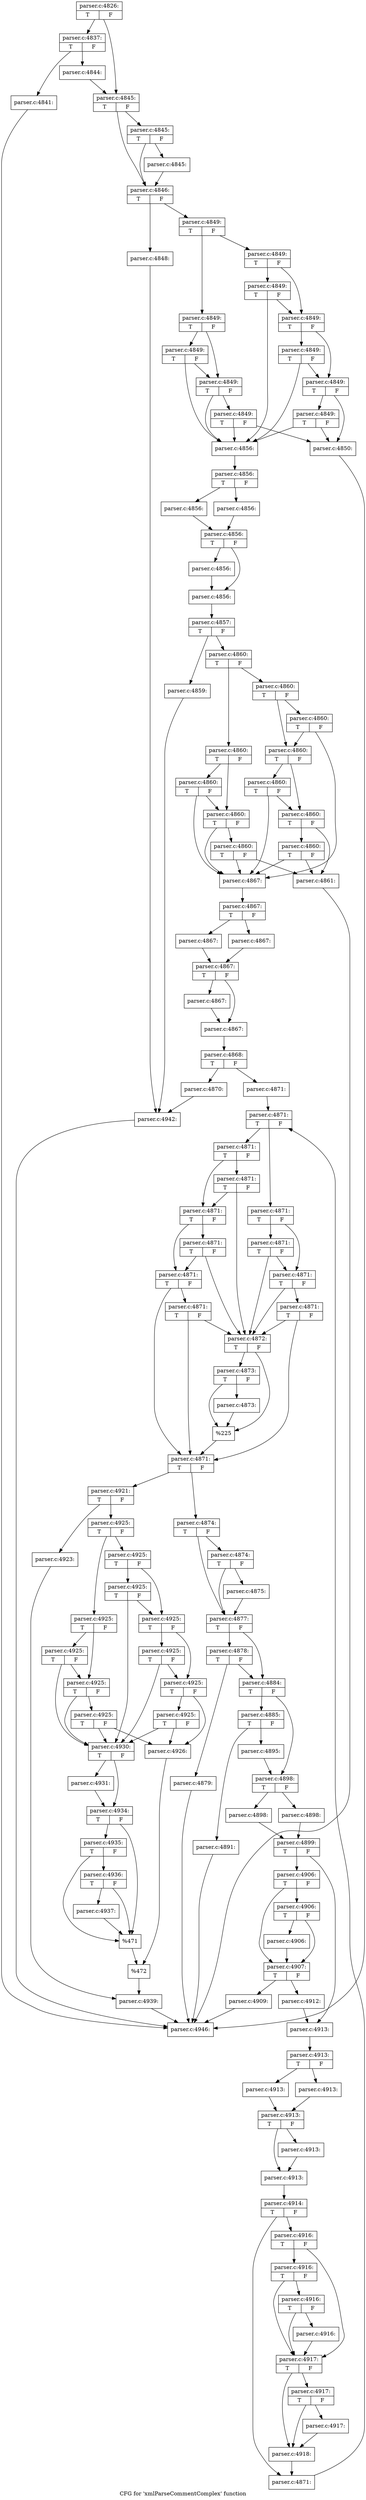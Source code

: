 digraph "CFG for 'xmlParseCommentComplex' function" {
	label="CFG for 'xmlParseCommentComplex' function";

	Node0x5c86580 [shape=record,label="{parser.c:4826:|{<s0>T|<s1>F}}"];
	Node0x5c86580 -> Node0x5c8ae70;
	Node0x5c86580 -> Node0x5c8aec0;
	Node0x5c8ae70 [shape=record,label="{parser.c:4837:|{<s0>T|<s1>F}}"];
	Node0x5c8ae70 -> Node0x5c8b7e0;
	Node0x5c8ae70 -> Node0x5c8b830;
	Node0x5c8b7e0 [shape=record,label="{parser.c:4841:}"];
	Node0x5c8b7e0 -> Node0x5c6f6d0;
	Node0x5c8b830 [shape=record,label="{parser.c:4844:}"];
	Node0x5c8b830 -> Node0x5c8aec0;
	Node0x5c8aec0 [shape=record,label="{parser.c:4845:|{<s0>T|<s1>F}}"];
	Node0x5c8aec0 -> Node0x5c8bfa0;
	Node0x5c8aec0 -> Node0x5c8bf50;
	Node0x5c8bfa0 [shape=record,label="{parser.c:4845:|{<s0>T|<s1>F}}"];
	Node0x5c8bfa0 -> Node0x5c8bf00;
	Node0x5c8bfa0 -> Node0x5c8bf50;
	Node0x5c8bf00 [shape=record,label="{parser.c:4845:}"];
	Node0x5c8bf00 -> Node0x5c8bf50;
	Node0x5c8bf50 [shape=record,label="{parser.c:4846:|{<s0>T|<s1>F}}"];
	Node0x5c8bf50 -> Node0x5c8cda0;
	Node0x5c8bf50 -> Node0x5c8cdf0;
	Node0x5c8cda0 [shape=record,label="{parser.c:4848:}"];
	Node0x5c8cda0 -> Node0x5c8cfb0;
	Node0x5c8cdf0 [shape=record,label="{parser.c:4849:|{<s0>T|<s1>F}}"];
	Node0x5c8cdf0 -> Node0x5c8dab0;
	Node0x5c8cdf0 -> Node0x5c8db00;
	Node0x5c8dab0 [shape=record,label="{parser.c:4849:|{<s0>T|<s1>F}}"];
	Node0x5c8dab0 -> Node0x5c8ddf0;
	Node0x5c8dab0 -> Node0x5c8dda0;
	Node0x5c8ddf0 [shape=record,label="{parser.c:4849:|{<s0>T|<s1>F}}"];
	Node0x5c8ddf0 -> Node0x5c8da60;
	Node0x5c8ddf0 -> Node0x5c8dda0;
	Node0x5c8dda0 [shape=record,label="{parser.c:4849:|{<s0>T|<s1>F}}"];
	Node0x5c8dda0 -> Node0x5c8da60;
	Node0x5c8dda0 -> Node0x5c8dd50;
	Node0x5c8dd50 [shape=record,label="{parser.c:4849:|{<s0>T|<s1>F}}"];
	Node0x5c8dd50 -> Node0x5c8da60;
	Node0x5c8dd50 -> Node0x5c8da10;
	Node0x5c8db00 [shape=record,label="{parser.c:4849:|{<s0>T|<s1>F}}"];
	Node0x5c8db00 -> Node0x5c8e4a0;
	Node0x5c8db00 -> Node0x5c8e450;
	Node0x5c8e4a0 [shape=record,label="{parser.c:4849:|{<s0>T|<s1>F}}"];
	Node0x5c8e4a0 -> Node0x5c8da60;
	Node0x5c8e4a0 -> Node0x5c8e450;
	Node0x5c8e450 [shape=record,label="{parser.c:4849:|{<s0>T|<s1>F}}"];
	Node0x5c8e450 -> Node0x5c8e7d0;
	Node0x5c8e450 -> Node0x5c8e400;
	Node0x5c8e7d0 [shape=record,label="{parser.c:4849:|{<s0>T|<s1>F}}"];
	Node0x5c8e7d0 -> Node0x5c8da60;
	Node0x5c8e7d0 -> Node0x5c8e400;
	Node0x5c8e400 [shape=record,label="{parser.c:4849:|{<s0>T|<s1>F}}"];
	Node0x5c8e400 -> Node0x5c8eb00;
	Node0x5c8e400 -> Node0x5c8da10;
	Node0x5c8eb00 [shape=record,label="{parser.c:4849:|{<s0>T|<s1>F}}"];
	Node0x5c8eb00 -> Node0x5c8da60;
	Node0x5c8eb00 -> Node0x5c8da10;
	Node0x5c8da10 [shape=record,label="{parser.c:4850:}"];
	Node0x5c8da10 -> Node0x5c6f6d0;
	Node0x5c8da60 [shape=record,label="{parser.c:4856:}"];
	Node0x5c8da60 -> Node0x5c8f620;
	Node0x5c8f620 [shape=record,label="{parser.c:4856:|{<s0>T|<s1>F}}"];
	Node0x5c8f620 -> Node0x5c8f8c0;
	Node0x5c8f620 -> Node0x5c8f960;
	Node0x5c8f8c0 [shape=record,label="{parser.c:4856:}"];
	Node0x5c8f8c0 -> Node0x5c8f910;
	Node0x5c8f960 [shape=record,label="{parser.c:4856:}"];
	Node0x5c8f960 -> Node0x5c8f910;
	Node0x5c8f910 [shape=record,label="{parser.c:4856:|{<s0>T|<s1>F}}"];
	Node0x5c8f910 -> Node0x6093400;
	Node0x5c8f910 -> Node0x6093450;
	Node0x6093400 [shape=record,label="{parser.c:4856:}"];
	Node0x6093400 -> Node0x6093450;
	Node0x6093450 [shape=record,label="{parser.c:4856:}"];
	Node0x6093450 -> Node0x5c8f580;
	Node0x5c8f580 [shape=record,label="{parser.c:4857:|{<s0>T|<s1>F}}"];
	Node0x5c8f580 -> Node0x5c8f5d0;
	Node0x5c8f580 -> Node0x6093d60;
	Node0x5c8f5d0 [shape=record,label="{parser.c:4859:}"];
	Node0x5c8f5d0 -> Node0x5c8cfb0;
	Node0x6093d60 [shape=record,label="{parser.c:4860:|{<s0>T|<s1>F}}"];
	Node0x6093d60 -> Node0x60941b0;
	Node0x6093d60 -> Node0x6094200;
	Node0x60941b0 [shape=record,label="{parser.c:4860:|{<s0>T|<s1>F}}"];
	Node0x60941b0 -> Node0x60944f0;
	Node0x60941b0 -> Node0x60944a0;
	Node0x60944f0 [shape=record,label="{parser.c:4860:|{<s0>T|<s1>F}}"];
	Node0x60944f0 -> Node0x6094160;
	Node0x60944f0 -> Node0x60944a0;
	Node0x60944a0 [shape=record,label="{parser.c:4860:|{<s0>T|<s1>F}}"];
	Node0x60944a0 -> Node0x6094160;
	Node0x60944a0 -> Node0x6094450;
	Node0x6094450 [shape=record,label="{parser.c:4860:|{<s0>T|<s1>F}}"];
	Node0x6094450 -> Node0x6094160;
	Node0x6094450 -> Node0x6094110;
	Node0x6094200 [shape=record,label="{parser.c:4860:|{<s0>T|<s1>F}}"];
	Node0x6094200 -> Node0x6094ba0;
	Node0x6094200 -> Node0x6094b50;
	Node0x6094ba0 [shape=record,label="{parser.c:4860:|{<s0>T|<s1>F}}"];
	Node0x6094ba0 -> Node0x6094160;
	Node0x6094ba0 -> Node0x6094b50;
	Node0x6094b50 [shape=record,label="{parser.c:4860:|{<s0>T|<s1>F}}"];
	Node0x6094b50 -> Node0x6094ed0;
	Node0x6094b50 -> Node0x6094b00;
	Node0x6094ed0 [shape=record,label="{parser.c:4860:|{<s0>T|<s1>F}}"];
	Node0x6094ed0 -> Node0x6094160;
	Node0x6094ed0 -> Node0x6094b00;
	Node0x6094b00 [shape=record,label="{parser.c:4860:|{<s0>T|<s1>F}}"];
	Node0x6094b00 -> Node0x6095200;
	Node0x6094b00 -> Node0x6094110;
	Node0x6095200 [shape=record,label="{parser.c:4860:|{<s0>T|<s1>F}}"];
	Node0x6095200 -> Node0x6094160;
	Node0x6095200 -> Node0x6094110;
	Node0x6094110 [shape=record,label="{parser.c:4861:}"];
	Node0x6094110 -> Node0x5c6f6d0;
	Node0x6094160 [shape=record,label="{parser.c:4867:}"];
	Node0x6094160 -> Node0x6095b60;
	Node0x6095b60 [shape=record,label="{parser.c:4867:|{<s0>T|<s1>F}}"];
	Node0x6095b60 -> Node0x6095e00;
	Node0x6095b60 -> Node0x6095ea0;
	Node0x6095e00 [shape=record,label="{parser.c:4867:}"];
	Node0x6095e00 -> Node0x6095e50;
	Node0x6095ea0 [shape=record,label="{parser.c:4867:}"];
	Node0x6095ea0 -> Node0x6095e50;
	Node0x6095e50 [shape=record,label="{parser.c:4867:|{<s0>T|<s1>F}}"];
	Node0x6095e50 -> Node0x6097130;
	Node0x6095e50 -> Node0x6097180;
	Node0x6097130 [shape=record,label="{parser.c:4867:}"];
	Node0x6097130 -> Node0x6097180;
	Node0x6097180 [shape=record,label="{parser.c:4867:}"];
	Node0x6097180 -> Node0x6095ac0;
	Node0x6095ac0 [shape=record,label="{parser.c:4868:|{<s0>T|<s1>F}}"];
	Node0x6095ac0 -> Node0x6095b10;
	Node0x6095ac0 -> Node0x6097a90;
	Node0x6095b10 [shape=record,label="{parser.c:4870:}"];
	Node0x6095b10 -> Node0x5c8cfb0;
	Node0x6097a90 [shape=record,label="{parser.c:4871:}"];
	Node0x6097a90 -> Node0x6097dd0;
	Node0x6097dd0 [shape=record,label="{parser.c:4871:|{<s0>T|<s1>F}}"];
	Node0x6097dd0 -> Node0x6098110;
	Node0x6097dd0 -> Node0x6098160;
	Node0x6098110 [shape=record,label="{parser.c:4871:|{<s0>T|<s1>F}}"];
	Node0x6098110 -> Node0x60983d0;
	Node0x6098110 -> Node0x6098380;
	Node0x60983d0 [shape=record,label="{parser.c:4871:|{<s0>T|<s1>F}}"];
	Node0x60983d0 -> Node0x60980c0;
	Node0x60983d0 -> Node0x6098380;
	Node0x6098380 [shape=record,label="{parser.c:4871:|{<s0>T|<s1>F}}"];
	Node0x6098380 -> Node0x60980c0;
	Node0x6098380 -> Node0x6098330;
	Node0x6098330 [shape=record,label="{parser.c:4871:|{<s0>T|<s1>F}}"];
	Node0x6098330 -> Node0x60980c0;
	Node0x6098330 -> Node0x6098070;
	Node0x6098160 [shape=record,label="{parser.c:4871:|{<s0>T|<s1>F}}"];
	Node0x6098160 -> Node0x6098a00;
	Node0x6098160 -> Node0x60989b0;
	Node0x6098a00 [shape=record,label="{parser.c:4871:|{<s0>T|<s1>F}}"];
	Node0x6098a00 -> Node0x60980c0;
	Node0x6098a00 -> Node0x60989b0;
	Node0x60989b0 [shape=record,label="{parser.c:4871:|{<s0>T|<s1>F}}"];
	Node0x60989b0 -> Node0x6098d30;
	Node0x60989b0 -> Node0x6098960;
	Node0x6098d30 [shape=record,label="{parser.c:4871:|{<s0>T|<s1>F}}"];
	Node0x6098d30 -> Node0x60980c0;
	Node0x6098d30 -> Node0x6098960;
	Node0x6098960 [shape=record,label="{parser.c:4871:|{<s0>T|<s1>F}}"];
	Node0x6098960 -> Node0x6099060;
	Node0x6098960 -> Node0x6098070;
	Node0x6099060 [shape=record,label="{parser.c:4871:|{<s0>T|<s1>F}}"];
	Node0x6099060 -> Node0x60980c0;
	Node0x6099060 -> Node0x6098070;
	Node0x60980c0 [shape=record,label="{parser.c:4872:|{<s0>T|<s1>F}}"];
	Node0x60980c0 -> Node0x6099390;
	Node0x60980c0 -> Node0x6099500;
	Node0x6099500 [shape=record,label="{parser.c:4873:|{<s0>T|<s1>F}}"];
	Node0x6099500 -> Node0x6099390;
	Node0x6099500 -> Node0x60994b0;
	Node0x60994b0 [shape=record,label="{parser.c:4873:}"];
	Node0x60994b0 -> Node0x6099390;
	Node0x6099390 [shape=record,label="{%225}"];
	Node0x6099390 -> Node0x6098070;
	Node0x6098070 [shape=record,label="{parser.c:4871:|{<s0>T|<s1>F}}"];
	Node0x6098070 -> Node0x60999e0;
	Node0x6098070 -> Node0x6097ff0;
	Node0x60999e0 [shape=record,label="{parser.c:4874:|{<s0>T|<s1>F}}"];
	Node0x60999e0 -> Node0x609a030;
	Node0x60999e0 -> Node0x6099fe0;
	Node0x609a030 [shape=record,label="{parser.c:4874:|{<s0>T|<s1>F}}"];
	Node0x609a030 -> Node0x6099f90;
	Node0x609a030 -> Node0x6099fe0;
	Node0x6099f90 [shape=record,label="{parser.c:4875:}"];
	Node0x6099f90 -> Node0x6099fe0;
	Node0x6099fe0 [shape=record,label="{parser.c:4877:|{<s0>T|<s1>F}}"];
	Node0x6099fe0 -> Node0x609a900;
	Node0x6099fe0 -> Node0x609a8b0;
	Node0x609a900 [shape=record,label="{parser.c:4878:|{<s0>T|<s1>F}}"];
	Node0x609a900 -> Node0x609a860;
	Node0x609a900 -> Node0x609a8b0;
	Node0x609a860 [shape=record,label="{parser.c:4879:}"];
	Node0x609a860 -> Node0x5c6f6d0;
	Node0x609a8b0 [shape=record,label="{parser.c:4884:|{<s0>T|<s1>F}}"];
	Node0x609a8b0 -> Node0x609b5f0;
	Node0x609a8b0 -> Node0x609b640;
	Node0x609b5f0 [shape=record,label="{parser.c:4885:|{<s0>T|<s1>F}}"];
	Node0x609b5f0 -> Node0x609c5c0;
	Node0x609b5f0 -> Node0x609c610;
	Node0x609c5c0 [shape=record,label="{parser.c:4891:}"];
	Node0x609c5c0 -> Node0x5c6f6d0;
	Node0x609c610 [shape=record,label="{parser.c:4895:}"];
	Node0x609c610 -> Node0x609b640;
	Node0x609b640 [shape=record,label="{parser.c:4898:|{<s0>T|<s1>F}}"];
	Node0x609b640 -> Node0x609d170;
	Node0x609b640 -> Node0x609d210;
	Node0x609d170 [shape=record,label="{parser.c:4898:}"];
	Node0x609d170 -> Node0x609d1c0;
	Node0x609d210 [shape=record,label="{parser.c:4898:}"];
	Node0x609d210 -> Node0x609d1c0;
	Node0x609d1c0 [shape=record,label="{parser.c:4899:|{<s0>T|<s1>F}}"];
	Node0x609d1c0 -> Node0x609e480;
	Node0x609d1c0 -> Node0x609e4d0;
	Node0x609e480 [shape=record,label="{parser.c:4906:|{<s0>T|<s1>F}}"];
	Node0x609e480 -> Node0x609e940;
	Node0x609e480 -> Node0x609e8f0;
	Node0x609e940 [shape=record,label="{parser.c:4906:|{<s0>T|<s1>F}}"];
	Node0x609e940 -> Node0x609e8a0;
	Node0x609e940 -> Node0x609e8f0;
	Node0x609e8a0 [shape=record,label="{parser.c:4906:}"];
	Node0x609e8a0 -> Node0x609e8f0;
	Node0x609e8f0 [shape=record,label="{parser.c:4907:|{<s0>T|<s1>F}}"];
	Node0x609e8f0 -> Node0x609f5e0;
	Node0x609e8f0 -> Node0x609f630;
	Node0x609f5e0 [shape=record,label="{parser.c:4909:}"];
	Node0x609f5e0 -> Node0x5c6f6d0;
	Node0x609f630 [shape=record,label="{parser.c:4912:}"];
	Node0x609f630 -> Node0x609e4d0;
	Node0x609e4d0 [shape=record,label="{parser.c:4913:}"];
	Node0x609e4d0 -> Node0x609feb0;
	Node0x609feb0 [shape=record,label="{parser.c:4913:|{<s0>T|<s1>F}}"];
	Node0x609feb0 -> Node0x60a0150;
	Node0x609feb0 -> Node0x60a01f0;
	Node0x60a0150 [shape=record,label="{parser.c:4913:}"];
	Node0x60a0150 -> Node0x60a01a0;
	Node0x60a01f0 [shape=record,label="{parser.c:4913:}"];
	Node0x60a01f0 -> Node0x60a01a0;
	Node0x60a01a0 [shape=record,label="{parser.c:4913:|{<s0>T|<s1>F}}"];
	Node0x60a01a0 -> Node0x60a1480;
	Node0x60a01a0 -> Node0x60a14d0;
	Node0x60a1480 [shape=record,label="{parser.c:4913:}"];
	Node0x60a1480 -> Node0x60a14d0;
	Node0x60a14d0 [shape=record,label="{parser.c:4913:}"];
	Node0x60a14d0 -> Node0x609fe10;
	Node0x609fe10 [shape=record,label="{parser.c:4914:|{<s0>T|<s1>F}}"];
	Node0x609fe10 -> Node0x609fe60;
	Node0x609fe10 -> Node0x60a1de0;
	Node0x609fe60 [shape=record,label="{parser.c:4916:|{<s0>T|<s1>F}}"];
	Node0x609fe60 -> Node0x60a2290;
	Node0x609fe60 -> Node0x60a21c0;
	Node0x60a2290 [shape=record,label="{parser.c:4916:|{<s0>T|<s1>F}}"];
	Node0x60a2290 -> Node0x60a2210;
	Node0x60a2290 -> Node0x60a21c0;
	Node0x60a2210 [shape=record,label="{parser.c:4916:|{<s0>T|<s1>F}}"];
	Node0x60a2210 -> Node0x60a2170;
	Node0x60a2210 -> Node0x60a21c0;
	Node0x60a2170 [shape=record,label="{parser.c:4916:}"];
	Node0x60a2170 -> Node0x60a21c0;
	Node0x60a21c0 [shape=record,label="{parser.c:4917:|{<s0>T|<s1>F}}"];
	Node0x60a21c0 -> Node0x60a3570;
	Node0x60a21c0 -> Node0x60a3520;
	Node0x60a3570 [shape=record,label="{parser.c:4917:|{<s0>T|<s1>F}}"];
	Node0x60a3570 -> Node0x60a34d0;
	Node0x60a3570 -> Node0x60a3520;
	Node0x60a34d0 [shape=record,label="{parser.c:4917:}"];
	Node0x60a34d0 -> Node0x60a3520;
	Node0x60a3520 [shape=record,label="{parser.c:4918:}"];
	Node0x60a3520 -> Node0x60a1de0;
	Node0x60a1de0 [shape=record,label="{parser.c:4871:}"];
	Node0x60a1de0 -> Node0x6097dd0;
	Node0x6097ff0 [shape=record,label="{parser.c:4921:|{<s0>T|<s1>F}}"];
	Node0x6097ff0 -> Node0x60a4780;
	Node0x6097ff0 -> Node0x60a4820;
	Node0x60a4780 [shape=record,label="{parser.c:4923:}"];
	Node0x60a4780 -> Node0x60a47d0;
	Node0x60a4820 [shape=record,label="{parser.c:4925:|{<s0>T|<s1>F}}"];
	Node0x60a4820 -> Node0x60a5160;
	Node0x60a4820 -> Node0x60a51b0;
	Node0x60a5160 [shape=record,label="{parser.c:4925:|{<s0>T|<s1>F}}"];
	Node0x60a5160 -> Node0x60a54a0;
	Node0x60a5160 -> Node0x60a5450;
	Node0x60a54a0 [shape=record,label="{parser.c:4925:|{<s0>T|<s1>F}}"];
	Node0x60a54a0 -> Node0x60a5110;
	Node0x60a54a0 -> Node0x60a5450;
	Node0x60a5450 [shape=record,label="{parser.c:4925:|{<s0>T|<s1>F}}"];
	Node0x60a5450 -> Node0x60a5110;
	Node0x60a5450 -> Node0x60a5400;
	Node0x60a5400 [shape=record,label="{parser.c:4925:|{<s0>T|<s1>F}}"];
	Node0x60a5400 -> Node0x60a5110;
	Node0x60a5400 -> Node0x60a5070;
	Node0x60a51b0 [shape=record,label="{parser.c:4925:|{<s0>T|<s1>F}}"];
	Node0x60a51b0 -> Node0x60a5b50;
	Node0x60a51b0 -> Node0x60a5b00;
	Node0x60a5b50 [shape=record,label="{parser.c:4925:|{<s0>T|<s1>F}}"];
	Node0x60a5b50 -> Node0x60a5110;
	Node0x60a5b50 -> Node0x60a5b00;
	Node0x60a5b00 [shape=record,label="{parser.c:4925:|{<s0>T|<s1>F}}"];
	Node0x60a5b00 -> Node0x60a5e80;
	Node0x60a5b00 -> Node0x60a5ab0;
	Node0x60a5e80 [shape=record,label="{parser.c:4925:|{<s0>T|<s1>F}}"];
	Node0x60a5e80 -> Node0x60a5110;
	Node0x60a5e80 -> Node0x60a5ab0;
	Node0x60a5ab0 [shape=record,label="{parser.c:4925:|{<s0>T|<s1>F}}"];
	Node0x60a5ab0 -> Node0x60a61b0;
	Node0x60a5ab0 -> Node0x60a5070;
	Node0x60a61b0 [shape=record,label="{parser.c:4925:|{<s0>T|<s1>F}}"];
	Node0x60a61b0 -> Node0x60a5110;
	Node0x60a61b0 -> Node0x60a5070;
	Node0x60a5070 [shape=record,label="{parser.c:4926:}"];
	Node0x60a5070 -> Node0x60a50c0;
	Node0x60a5110 [shape=record,label="{parser.c:4930:|{<s0>T|<s1>F}}"];
	Node0x60a5110 -> Node0x60a6940;
	Node0x60a5110 -> Node0x60a6990;
	Node0x60a6940 [shape=record,label="{parser.c:4931:}"];
	Node0x60a6940 -> Node0x60a6990;
	Node0x60a6990 [shape=record,label="{parser.c:4934:|{<s0>T|<s1>F}}"];
	Node0x60a6990 -> Node0x60a7680;
	Node0x60a6990 -> Node0x60a75b0;
	Node0x60a7680 [shape=record,label="{parser.c:4935:|{<s0>T|<s1>F}}"];
	Node0x60a7680 -> Node0x60a7600;
	Node0x60a7680 -> Node0x60a75b0;
	Node0x60a7600 [shape=record,label="{parser.c:4936:|{<s0>T|<s1>F}}"];
	Node0x60a7600 -> Node0x60a75b0;
	Node0x60a7600 -> Node0x60a7560;
	Node0x60a7560 [shape=record,label="{parser.c:4937:}"];
	Node0x60a7560 -> Node0x60a75b0;
	Node0x60a75b0 [shape=record,label="{%471}"];
	Node0x60a75b0 -> Node0x60a50c0;
	Node0x60a50c0 [shape=record,label="{%472}"];
	Node0x60a50c0 -> Node0x60a47d0;
	Node0x60a47d0 [shape=record,label="{parser.c:4939:}"];
	Node0x60a47d0 -> Node0x5c6f6d0;
	Node0x5c8cfb0 [shape=record,label="{parser.c:4942:}"];
	Node0x5c8cfb0 -> Node0x5c6f6d0;
	Node0x5c6f6d0 [shape=record,label="{parser.c:4946:}"];
}
